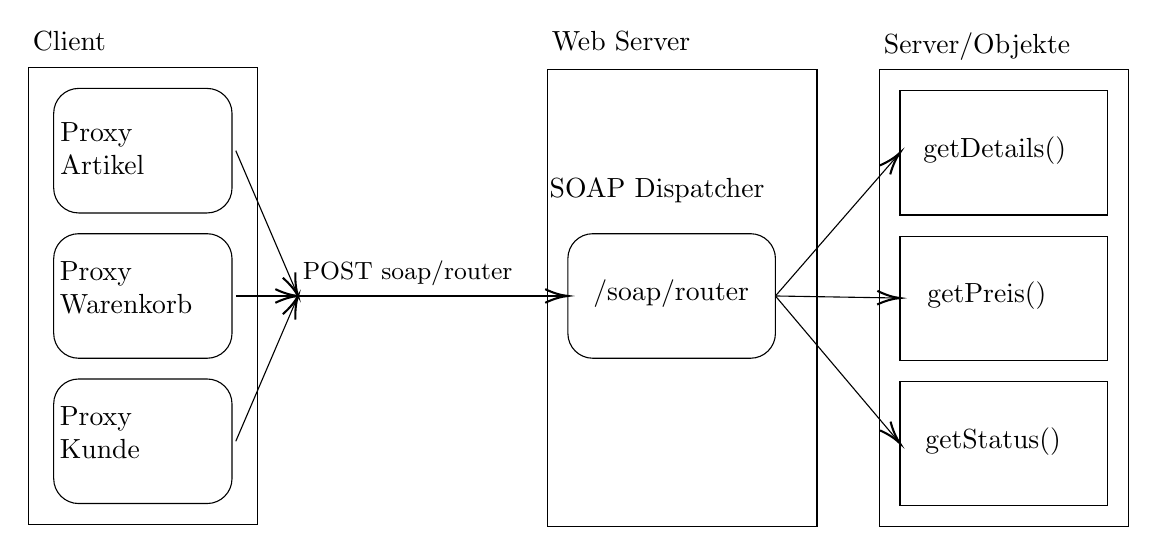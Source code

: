 \begin{tikzpicture}[x=0.75pt,y=0.75pt,yscale=-1,xscale=1]
%uncomment if require: \path (0,300); %set diagram left start at 0, and has height of 300

%Shape: Rectangle [id:dp6713021135531445] 
	\draw   (20,40) -- (130.45,40) -- (130.45,260) -- (20,260) -- cycle ;
%Shape: Rectangle [id:dp9488356654027563] 
	\draw   (270,41) -- (400,41) -- (400,261) -- (270,261) -- cycle ;
%Shape: Rectangle [id:dp051438042119226646] 
	\draw   (430,41) -- (550,41) -- (550,261) -- (430,261) -- cycle ;
%Rounded Rect [id:dp025938333082131892] 
	\draw   (32.27,62) .. controls (32.27,55.37) and (37.65,50) .. (44.27,50) -- (106.18,50) .. controls (112.81,50) and (118.18,55.37) .. (118.18,62) -- (118.18,98) .. controls (118.18,104.63) and (112.81,110) .. (106.18,110) -- (44.27,110) .. controls (37.65,110) and (32.27,104.63) .. (32.27,98) -- cycle ;
%Rounded Rect [id:dp6746062988145041] 
	\draw   (32.27,132) .. controls (32.27,125.37) and (37.65,120) .. (44.27,120) -- (106.18,120) .. controls (112.81,120) and (118.18,125.37) .. (118.18,132) -- (118.18,168) .. controls (118.18,174.63) and (112.81,180) .. (106.18,180) -- (44.27,180) .. controls (37.65,180) and (32.27,174.63) .. (32.27,168) -- cycle ;
%Rounded Rect [id:dp3846676301494929] 
	\draw   (32.27,202) .. controls (32.27,195.37) and (37.65,190) .. (44.27,190) -- (106.18,190) .. controls (112.81,190) and (118.18,195.37) .. (118.18,202) -- (118.18,238) .. controls (118.18,244.63) and (112.81,250) .. (106.18,250) -- (44.27,250) .. controls (37.65,250) and (32.27,244.63) .. (32.27,238) -- cycle ;
%Rounded Rect [id:dp803526501517456] 
	\draw   (280,132) .. controls (280,125.37) and (285.37,120) .. (292,120) -- (368,120) .. controls (374.63,120) and (380,125.37) .. (380,132) -- (380,168) .. controls (380,174.63) and (374.63,180) .. (368,180) -- (292,180) .. controls (285.37,180) and (280,174.63) .. (280,168) -- cycle ;
%Shape: Rectangle [id:dp10324218660152407] 
	\draw   (440,51) -- (540,51) -- (540,111) -- (440,111) -- cycle ;
%Shape: Rectangle [id:dp9289733601126315] 
	\draw   (440,121.5) -- (540,121.5) -- (540,181) -- (440,181) -- cycle ;
%Shape: Rectangle [id:dp060786979153347964] 
	\draw   (440,191) -- (540,191) -- (540,251) -- (440,251) -- cycle ;
%Straight Lines [id:da4074949520827229] 
	\draw    (150,150) -- (278,150) ;
	\draw [shift={(280,150)}, rotate = 180] [color={rgb, 255:red, 0; green, 0; blue, 0 }  ][line width=0.75]    (10.93,-3.29) .. controls (6.95,-1.4) and (3.31,-0.3) .. (0,0) .. controls (3.31,0.3) and (6.95,1.4) .. (10.93,3.29)   ;
%Straight Lines [id:da18649676798360515] 
	\draw    (380,150) -- (438.69,82.51) ;
	\draw [shift={(440,81)}, rotate = 491.01] [color={rgb, 255:red, 0; green, 0; blue, 0 }  ][line width=0.75]    (10.93,-3.29) .. controls (6.95,-1.4) and (3.31,-0.3) .. (0,0) .. controls (3.31,0.3) and (6.95,1.4) .. (10.93,3.29)   ;
%Straight Lines [id:da882291870882637] 
	\draw    (380,150) -- (438,150.97) ;
	\draw [shift={(440,151)}, rotate = 180.95] [color={rgb, 255:red, 0; green, 0; blue, 0 }  ][line width=0.75]    (10.93,-3.29) .. controls (6.95,-1.4) and (3.31,-0.3) .. (0,0) .. controls (3.31,0.3) and (6.95,1.4) .. (10.93,3.29)   ;
%Straight Lines [id:da06798859261533052] 
	\draw    (380,150) -- (438.71,219.47) ;
	\draw [shift={(440,221)}, rotate = 229.8] [color={rgb, 255:red, 0; green, 0; blue, 0 }  ][line width=0.75]    (10.93,-3.29) .. controls (6.95,-1.4) and (3.31,-0.3) .. (0,0) .. controls (3.31,0.3) and (6.95,1.4) .. (10.93,3.29)   ;
%Straight Lines [id:da09553391086743068] 
	\draw    (120,80) -- (149.21,148.16) ;
	\draw [shift={(150,150)}, rotate = 246.8] [color={rgb, 255:red, 0; green, 0; blue, 0 }  ][line width=0.75]    (10.93,-3.29) .. controls (6.95,-1.4) and (3.31,-0.3) .. (0,0) .. controls (3.31,0.3) and (6.95,1.4) .. (10.93,3.29)   ;
%Straight Lines [id:da8931516225216165] 
	\draw    (120,220) -- (149.21,151.84) ;
	\draw [shift={(150,150)}, rotate = 473.2] [color={rgb, 255:red, 0; green, 0; blue, 0 }  ][line width=0.75]    (10.93,-3.29) .. controls (6.95,-1.4) and (3.31,-0.3) .. (0,0) .. controls (3.31,0.3) and (6.95,1.4) .. (10.93,3.29)   ;
%Straight Lines [id:da2835861250266003] 
	\draw    (120,150) -- (148,150) ;
	\draw [shift={(150,150)}, rotate = 180] [color={rgb, 255:red, 0; green, 0; blue, 0 }  ][line width=0.75]    (10.93,-3.29) .. controls (6.95,-1.4) and (3.31,-0.3) .. (0,0) .. controls (3.31,0.3) and (6.95,1.4) .. (10.93,3.29)   ;

% Text Node
	\draw (21,21) node [anchor=north west][inner sep=0.75pt]   [align=left] {Client};
% Text Node
	\draw (271,21) node [anchor=north west][inner sep=0.75pt]   [align=left] {Web Server};
% Text Node
	\draw (431,22) node [anchor=north west][inner sep=0.75pt]   [align=left] {Server/Objekte};
% Text Node
	\draw (34.27,65) node [anchor=north west][inner sep=0.75pt]   [align=left] {Proxy\\Artikel};
% Text Node
	\draw (34,132) node [anchor=north west][inner sep=0.75pt]   [align=left] {Proxy \\Warenkorb};
% Text Node
	\draw (34,202) node [anchor=north west][inner sep=0.75pt]   [align=left] {Proxy \\Kunde};
% Text Node
	\draw (291,141) node [anchor=north west][inner sep=0.75pt]   [align=left] {/soap/router};
% Text Node
	\draw (450,72) node [anchor=north west][inner sep=0.75pt]   [align=left] {getDetails()};
% Text Node
	\draw (452,142) node [anchor=north west][inner sep=0.75pt]   [align=left] {getPreis()};
% Text Node
	\draw (451,212) node [anchor=north west][inner sep=0.75pt]   [align=left] {getStatus()};
% Text Node
	\draw (151,132) node [anchor=north west][inner sep=0.75pt]  [font=\small] [align=left] {POST soap/router};
% Text Node
	\draw (270,92) node [anchor=north west][inner sep=0.75pt]   [align=left] {SOAP Dispatcher};


\end{tikzpicture}
